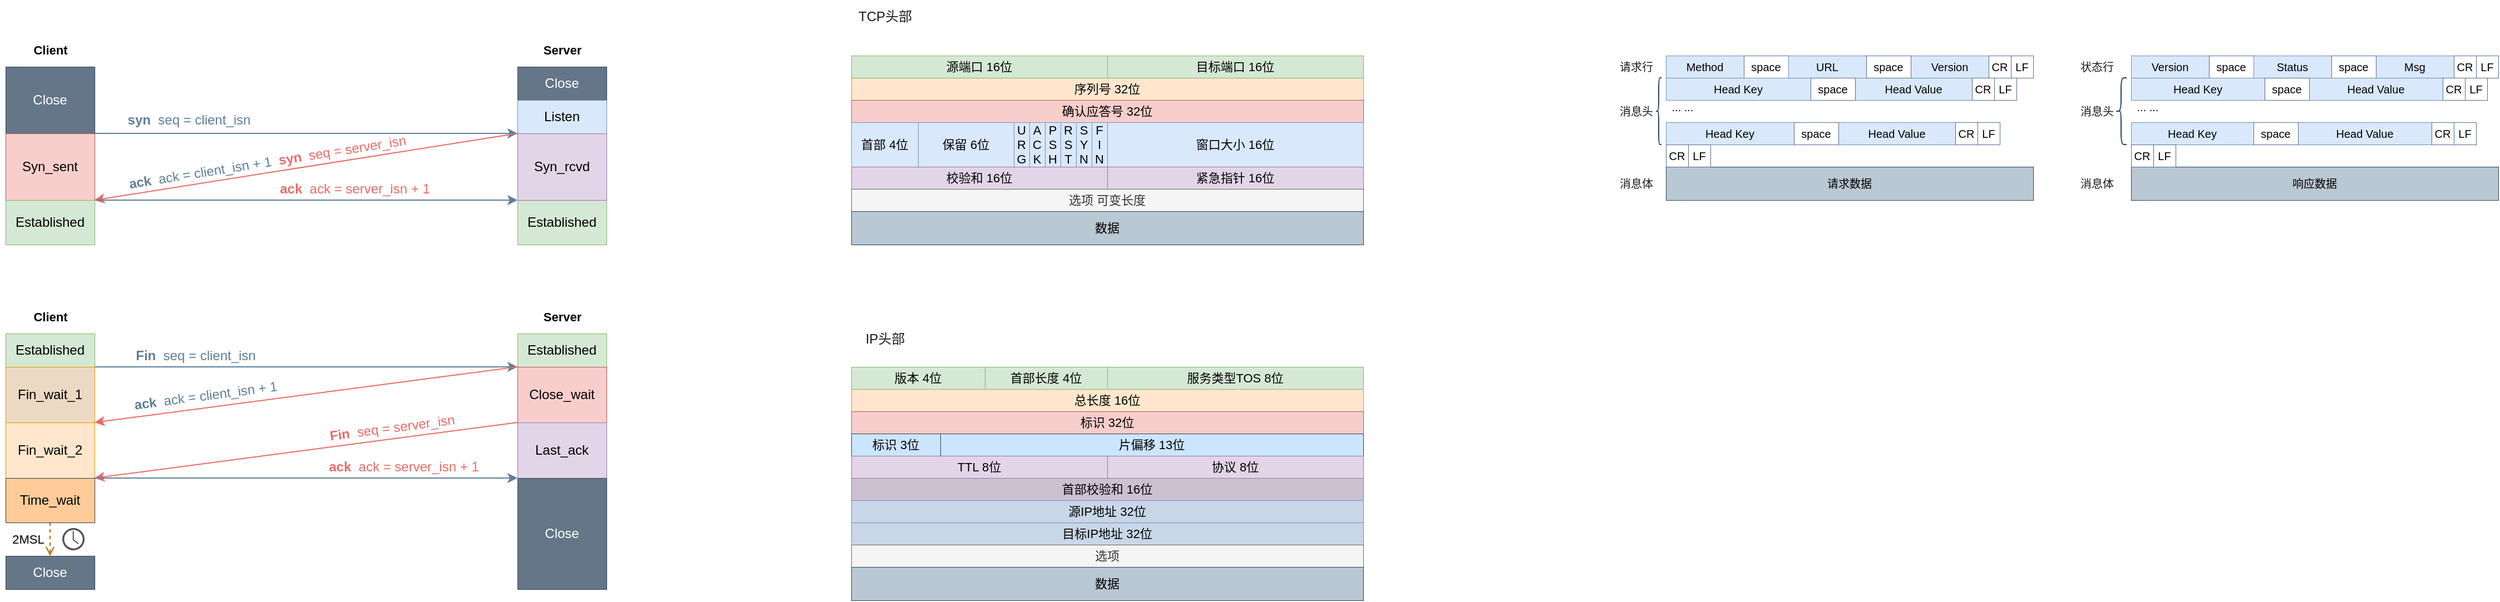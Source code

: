 <mxfile version="21.5.1" type="device" pages="2">
  <diagram id="MRzTCbIB7ROMkTna_d3a" name="Tcp">
    <mxGraphModel dx="984" dy="659" grid="1" gridSize="10" guides="1" tooltips="1" connect="1" arrows="1" fold="1" page="1" pageScale="1" pageWidth="3300" pageHeight="4681" math="0" shadow="0">
      <root>
        <mxCell id="0" />
        <mxCell id="1" parent="0" />
        <mxCell id="qNMlTqmpEUfBIDNNuQuc-38" value="... ..." style="rounded=0;whiteSpace=wrap;html=1;strokeWidth=0.5;strokeColor=none;fontSize=10;" parent="1" vertex="1">
          <mxGeometry x="1692" y="206.23" width="30" height="20" as="geometry" />
        </mxCell>
        <mxCell id="_qsbCIgX_3T_ktj89HIv-9" value="&lt;font color=&quot;#5d7f99&quot;&gt;&lt;b&gt;syn&lt;/b&gt;&amp;nbsp; seq = client_isn&lt;/font&gt;" style="rounded=0;whiteSpace=wrap;html=1;rotation=0;strokeColor=none;fillColor=none;" parent="1" vertex="1">
          <mxGeometry x="304" y="210" width="122" height="36.23" as="geometry" />
        </mxCell>
        <mxCell id="_qsbCIgX_3T_ktj89HIv-11" value="&lt;font color=&quot;#5d7f99&quot;&gt;&lt;b&gt;ack&lt;/b&gt;&amp;nbsp; ack = client_isn + 1&lt;/font&gt;&amp;nbsp;&amp;nbsp;&lt;font color=&quot;#ea6b66&quot;&gt;&lt;b style=&quot;border-color: var(--border-color);&quot;&gt;syn&lt;/b&gt;&amp;nbsp; seq = server_isn&lt;/font&gt;" style="text;html=1;align=center;verticalAlign=middle;resizable=0;points=[];autosize=1;strokeColor=none;fillColor=none;rotation=-9;" parent="1" vertex="1">
          <mxGeometry x="300" y="253.23" width="270" height="26" as="geometry" />
        </mxCell>
        <mxCell id="fP1IVo8utSc_5MNekgJ3-8" style="rounded=0;orthogonalLoop=1;jettySize=auto;html=1;exitX=1;exitY=1;exitDx=0;exitDy=0;endArrow=classic;endFill=1;fillColor=#f8cecc;strokeColor=#5D7F99;" parent="1" source="fP1IVo8utSc_5MNekgJ3-1" edge="1">
          <mxGeometry relative="1" as="geometry">
            <mxPoint x="660" y="240" as="targetPoint" />
          </mxGeometry>
        </mxCell>
        <mxCell id="fP1IVo8utSc_5MNekgJ3-1" value="Close" style="rounded=0;whiteSpace=wrap;html=1;strokeWidth=0.5;fillColor=#647687;fontColor=#ffffff;strokeColor=#314354;" parent="1" vertex="1">
          <mxGeometry x="200" y="180" width="80" height="60" as="geometry" />
        </mxCell>
        <mxCell id="fP1IVo8utSc_5MNekgJ3-2" value="Close" style="rounded=0;whiteSpace=wrap;html=1;strokeWidth=0.5;fillColor=#647687;fontColor=#ffffff;strokeColor=#314354;" parent="1" vertex="1">
          <mxGeometry x="660" y="180" width="80" height="30" as="geometry" />
        </mxCell>
        <mxCell id="fP1IVo8utSc_5MNekgJ3-3" value="Listen" style="rounded=0;whiteSpace=wrap;html=1;strokeWidth=0.5;fillColor=#dae8fc;strokeColor=#6c8ebf;" parent="1" vertex="1">
          <mxGeometry x="660" y="210" width="80" height="30" as="geometry" />
        </mxCell>
        <mxCell id="fP1IVo8utSc_5MNekgJ3-4" value="Syn_sent" style="rounded=0;whiteSpace=wrap;html=1;strokeWidth=0.5;fillColor=#f8cecc;strokeColor=#b85450;" parent="1" vertex="1">
          <mxGeometry x="200" y="240" width="80" height="60" as="geometry" />
        </mxCell>
        <mxCell id="fP1IVo8utSc_5MNekgJ3-9" style="edgeStyle=none;shape=connector;rounded=0;orthogonalLoop=1;jettySize=auto;html=1;exitX=0;exitY=1;exitDx=0;exitDy=0;labelBackgroundColor=default;strokeColor=#EA6B66;fontFamily=Helvetica;fontSize=11;fontColor=default;endArrow=classic;endFill=1;fillColor=#e1d5e7;" parent="1" source="fP1IVo8utSc_5MNekgJ3-3" edge="1">
          <mxGeometry relative="1" as="geometry">
            <mxPoint x="280" y="300" as="targetPoint" />
            <mxPoint x="520" y="271" as="sourcePoint" />
          </mxGeometry>
        </mxCell>
        <mxCell id="fP1IVo8utSc_5MNekgJ3-10" style="edgeStyle=none;shape=connector;rounded=0;orthogonalLoop=1;jettySize=auto;html=1;exitX=1;exitY=1;exitDx=0;exitDy=0;entryX=0;entryY=1;entryDx=0;entryDy=0;labelBackgroundColor=default;strokeColor=#5D7F99;fontFamily=Helvetica;fontSize=11;fontColor=default;endArrow=classic;endFill=1;fillColor=#d5e8d4;" parent="1" source="fP1IVo8utSc_5MNekgJ3-4" target="_qsbCIgX_3T_ktj89HIv-10" edge="1">
          <mxGeometry relative="1" as="geometry" />
        </mxCell>
        <mxCell id="fP1IVo8utSc_5MNekgJ3-6" value="Established" style="rounded=0;whiteSpace=wrap;html=1;strokeWidth=0.5;fillColor=#d5e8d4;strokeColor=#82b366;" parent="1" vertex="1">
          <mxGeometry x="200" y="300" width="80" height="40" as="geometry" />
        </mxCell>
        <mxCell id="fP1IVo8utSc_5MNekgJ3-7" value="Established" style="rounded=0;whiteSpace=wrap;html=1;strokeWidth=0.5;fillColor=#d5e8d4;strokeColor=#82b366;" parent="1" vertex="1">
          <mxGeometry x="660" y="300" width="80" height="40" as="geometry" />
        </mxCell>
        <mxCell id="fP1IVo8utSc_5MNekgJ3-11" value="Client" style="text;html=1;align=center;verticalAlign=middle;resizable=0;points=[];autosize=1;strokeColor=none;fillColor=none;fontSize=11;fontFamily=Helvetica;fontColor=default;fontStyle=1" parent="1" vertex="1">
          <mxGeometry x="215" y="150" width="50" height="30" as="geometry" />
        </mxCell>
        <mxCell id="fP1IVo8utSc_5MNekgJ3-12" value="Server" style="text;html=1;align=center;verticalAlign=middle;resizable=0;points=[];autosize=1;strokeColor=none;fillColor=none;fontSize=11;fontFamily=Helvetica;fontColor=default;fontStyle=1" parent="1" vertex="1">
          <mxGeometry x="670" y="150" width="60" height="30" as="geometry" />
        </mxCell>
        <mxCell id="fP1IVo8utSc_5MNekgJ3-22" style="edgeStyle=none;shape=connector;rounded=0;orthogonalLoop=1;jettySize=auto;html=1;exitX=1;exitY=1;exitDx=0;exitDy=0;entryX=0;entryY=1;entryDx=0;entryDy=0;labelBackgroundColor=default;strokeColor=#5D7F99;fontFamily=Helvetica;fontSize=11;fontColor=default;endArrow=classic;endFill=1;fillColor=#ffe6cc;" parent="1" source="fP1IVo8utSc_5MNekgJ3-13" target="fP1IVo8utSc_5MNekgJ3-14" edge="1">
          <mxGeometry relative="1" as="geometry" />
        </mxCell>
        <mxCell id="fP1IVo8utSc_5MNekgJ3-13" value="Established" style="rounded=0;whiteSpace=wrap;html=1;strokeWidth=0.5;fillColor=#d5e8d4;strokeColor=#82b366;" parent="1" vertex="1">
          <mxGeometry x="200" y="420" width="80" height="30" as="geometry" />
        </mxCell>
        <mxCell id="fP1IVo8utSc_5MNekgJ3-14" value="Established" style="rounded=0;whiteSpace=wrap;html=1;strokeWidth=0.5;fillColor=#d5e8d4;strokeColor=#82b366;" parent="1" vertex="1">
          <mxGeometry x="660" y="420" width="80" height="30" as="geometry" />
        </mxCell>
        <mxCell id="fP1IVo8utSc_5MNekgJ3-15" value="Fin_wait_2" style="rounded=0;whiteSpace=wrap;html=1;strokeWidth=0.5;fillColor=#ffe6cc;strokeColor=#d79b00;" parent="1" vertex="1">
          <mxGeometry x="200" y="500" width="80" height="50" as="geometry" />
        </mxCell>
        <mxCell id="fP1IVo8utSc_5MNekgJ3-24" style="edgeStyle=none;shape=connector;rounded=0;orthogonalLoop=1;jettySize=auto;html=1;exitX=0;exitY=0;exitDx=0;exitDy=0;entryX=1;entryY=1;entryDx=0;entryDy=0;labelBackgroundColor=default;strokeColor=#EA6B66;fontFamily=Helvetica;fontSize=11;fontColor=default;endArrow=classic;endFill=1;fillColor=#f8cecc;" parent="1" source="fP1IVo8utSc_5MNekgJ3-16" target="R_hQ9xKdM928mRc83KA3-36" edge="1">
          <mxGeometry relative="1" as="geometry">
            <mxPoint x="280" y="520" as="targetPoint" />
          </mxGeometry>
        </mxCell>
        <mxCell id="fP1IVo8utSc_5MNekgJ3-25" style="edgeStyle=none;shape=connector;rounded=0;orthogonalLoop=1;jettySize=auto;html=1;exitX=0;exitY=1;exitDx=0;exitDy=0;entryX=1;entryY=1;entryDx=0;entryDy=0;labelBackgroundColor=default;strokeColor=#EA6B66;fontFamily=Helvetica;fontSize=11;fontColor=default;endArrow=classic;endFill=1;fillColor=#fad7ac;" parent="1" source="fP1IVo8utSc_5MNekgJ3-16" target="fP1IVo8utSc_5MNekgJ3-15" edge="1">
          <mxGeometry relative="1" as="geometry" />
        </mxCell>
        <mxCell id="fP1IVo8utSc_5MNekgJ3-16" value="Close_wait" style="rounded=0;whiteSpace=wrap;html=1;strokeWidth=0.5;fillColor=#f8cecc;strokeColor=#b85450;" parent="1" vertex="1">
          <mxGeometry x="660" y="450" width="80" height="50" as="geometry" />
        </mxCell>
        <mxCell id="fP1IVo8utSc_5MNekgJ3-18" value="Last_ack" style="rounded=0;whiteSpace=wrap;html=1;strokeWidth=0.5;fillColor=#e1d5e7;strokeColor=#9673a6;" parent="1" vertex="1">
          <mxGeometry x="660" y="500" width="80" height="50" as="geometry" />
        </mxCell>
        <mxCell id="fP1IVo8utSc_5MNekgJ3-26" style="edgeStyle=none;shape=connector;rounded=0;orthogonalLoop=1;jettySize=auto;html=1;exitX=1;exitY=0;exitDx=0;exitDy=0;entryX=0;entryY=1;entryDx=0;entryDy=0;labelBackgroundColor=default;strokeColor=#5D7F99;fontFamily=Helvetica;fontSize=11;fontColor=default;endArrow=classic;endFill=1;fillColor=#fad7ac;" parent="1" source="fP1IVo8utSc_5MNekgJ3-19" target="fP1IVo8utSc_5MNekgJ3-18" edge="1">
          <mxGeometry relative="1" as="geometry" />
        </mxCell>
        <mxCell id="fP1IVo8utSc_5MNekgJ3-27" style="edgeStyle=none;shape=connector;rounded=0;orthogonalLoop=1;jettySize=auto;html=1;exitX=0.5;exitY=1;exitDx=0;exitDy=0;entryX=0.5;entryY=0;entryDx=0;entryDy=0;labelBackgroundColor=default;strokeColor=#b46504;fontFamily=Helvetica;fontSize=11;fontColor=default;endArrow=open;endFill=0;fillColor=#fad7ac;dashed=1;" parent="1" source="fP1IVo8utSc_5MNekgJ3-19" target="fP1IVo8utSc_5MNekgJ3-20" edge="1">
          <mxGeometry relative="1" as="geometry" />
        </mxCell>
        <mxCell id="fP1IVo8utSc_5MNekgJ3-19" value="Time_wait" style="rounded=0;whiteSpace=wrap;html=1;strokeWidth=0.5;fillColor=#ffcc99;strokeColor=#36393d;" parent="1" vertex="1">
          <mxGeometry x="200" y="550" width="80" height="40" as="geometry" />
        </mxCell>
        <mxCell id="fP1IVo8utSc_5MNekgJ3-20" value="Close" style="rounded=0;whiteSpace=wrap;html=1;strokeWidth=0.5;fillColor=#647687;fontColor=#ffffff;strokeColor=#314354;" parent="1" vertex="1">
          <mxGeometry x="200" y="620" width="80" height="30" as="geometry" />
        </mxCell>
        <mxCell id="fP1IVo8utSc_5MNekgJ3-21" value="Close" style="rounded=0;whiteSpace=wrap;html=1;strokeWidth=0.5;fillColor=#647687;fontColor=#ffffff;strokeColor=#314354;" parent="1" vertex="1">
          <mxGeometry x="660" y="550" width="80" height="100" as="geometry" />
        </mxCell>
        <mxCell id="fP1IVo8utSc_5MNekgJ3-28" value="2MSL" style="text;html=1;align=center;verticalAlign=middle;resizable=0;points=[];autosize=1;strokeColor=none;fillColor=none;fontSize=11;fontFamily=Helvetica;fontColor=default;" parent="1" vertex="1">
          <mxGeometry x="195" y="590" width="50" height="30" as="geometry" />
        </mxCell>
        <mxCell id="fP1IVo8utSc_5MNekgJ3-30" value="" style="sketch=0;pointerEvents=1;shadow=0;dashed=0;html=1;strokeColor=none;fillColor=#505050;labelPosition=center;verticalLabelPosition=bottom;verticalAlign=top;outlineConnect=0;align=center;shape=mxgraph.office.concepts.clock;fontFamily=Helvetica;fontSize=11;fontColor=default;" parent="1" vertex="1">
          <mxGeometry x="251" y="595" width="20" height="20" as="geometry" />
        </mxCell>
        <mxCell id="_qsbCIgX_3T_ktj89HIv-5" value="Client" style="text;html=1;align=center;verticalAlign=middle;resizable=0;points=[];autosize=1;strokeColor=none;fillColor=none;fontSize=11;fontFamily=Helvetica;fontColor=default;fontStyle=1" parent="1" vertex="1">
          <mxGeometry x="215" y="390" width="50" height="30" as="geometry" />
        </mxCell>
        <mxCell id="_qsbCIgX_3T_ktj89HIv-6" value="Server" style="text;html=1;align=center;verticalAlign=middle;resizable=0;points=[];autosize=1;strokeColor=none;fillColor=none;fontSize=11;fontFamily=Helvetica;fontColor=default;fontStyle=1" parent="1" vertex="1">
          <mxGeometry x="670" y="390" width="60" height="30" as="geometry" />
        </mxCell>
        <mxCell id="_qsbCIgX_3T_ktj89HIv-10" value="Syn_rcvd" style="rounded=0;whiteSpace=wrap;html=1;strokeWidth=0.5;fillColor=#e1d5e7;strokeColor=#9673a6;" parent="1" vertex="1">
          <mxGeometry x="660" y="240" width="80" height="60" as="geometry" />
        </mxCell>
        <mxCell id="_qsbCIgX_3T_ktj89HIv-13" value="&lt;font color=&quot;#ea6b66&quot;&gt;&lt;b&gt;ack&lt;/b&gt;&amp;nbsp; ack = server_isn + 1&lt;/font&gt;" style="rounded=0;whiteSpace=wrap;html=1;rotation=0;strokeColor=none;fillColor=none;" parent="1" vertex="1">
          <mxGeometry x="438" y="271.89" width="152" height="36.23" as="geometry" />
        </mxCell>
        <mxCell id="_qsbCIgX_3T_ktj89HIv-14" value="&lt;font color=&quot;#5d7f99&quot;&gt;&lt;b&gt;Fin&lt;/b&gt;&amp;nbsp; seq = client_isn&lt;/font&gt;" style="rounded=0;whiteSpace=wrap;html=1;rotation=0;strokeColor=none;fillColor=none;" parent="1" vertex="1">
          <mxGeometry x="310" y="421.88" width="122" height="36.23" as="geometry" />
        </mxCell>
        <mxCell id="_qsbCIgX_3T_ktj89HIv-15" value="&lt;font&gt;&lt;b&gt;ack&lt;/b&gt;&amp;nbsp; ack = client_isn + 1&lt;/font&gt;" style="rounded=0;whiteSpace=wrap;html=1;rotation=-7.5;strokeColor=none;fillColor=none;fontColor=#5D7F99;" parent="1" vertex="1">
          <mxGeometry x="304" y="458.11" width="152" height="36.23" as="geometry" />
        </mxCell>
        <mxCell id="_qsbCIgX_3T_ktj89HIv-16" value="&lt;font color=&quot;#ea6b66&quot;&gt;&lt;b&gt;Fin&lt;/b&gt;&amp;nbsp; seq = server_isn&lt;/font&gt;" style="text;html=1;align=center;verticalAlign=middle;resizable=0;points=[];autosize=1;strokeColor=none;fillColor=none;rotation=-7.5;" parent="1" vertex="1">
          <mxGeometry x="477" y="490" width="140" height="30" as="geometry" />
        </mxCell>
        <mxCell id="_qsbCIgX_3T_ktj89HIv-17" value="&lt;font color=&quot;#ea6b66&quot;&gt;&lt;b&gt;ack&lt;/b&gt;&amp;nbsp; ack = server_isn + 1&lt;/font&gt;" style="rounded=0;whiteSpace=wrap;html=1;rotation=0;strokeColor=none;fillColor=none;" parent="1" vertex="1">
          <mxGeometry x="482" y="521.88" width="152" height="36.23" as="geometry" />
        </mxCell>
        <mxCell id="R_hQ9xKdM928mRc83KA3-14" value="序列号 32位" style="rounded=0;whiteSpace=wrap;html=1;strokeColor=#d79b00;fillColor=#ffe6cc;strokeWidth=0.5;fontSize=11;" parent="1" vertex="1">
          <mxGeometry x="960" y="190" width="460" height="20" as="geometry" />
        </mxCell>
        <mxCell id="R_hQ9xKdM928mRc83KA3-15" value="源端口 16位" style="rounded=0;whiteSpace=wrap;html=1;strokeColor=#82b366;fillColor=#d5e8d4;strokeWidth=0.5;fontSize=11;" parent="1" vertex="1">
          <mxGeometry x="960" y="170" width="230" height="20" as="geometry" />
        </mxCell>
        <mxCell id="R_hQ9xKdM928mRc83KA3-16" value="目标端口 16位" style="rounded=0;whiteSpace=wrap;html=1;strokeColor=#82b366;fillColor=#d5e8d4;strokeWidth=0.5;fontSize=11;" parent="1" vertex="1">
          <mxGeometry x="1190" y="170" width="230" height="20" as="geometry" />
        </mxCell>
        <mxCell id="R_hQ9xKdM928mRc83KA3-17" value="确认应答号 32位" style="rounded=0;whiteSpace=wrap;html=1;strokeColor=#b85450;fillColor=#f8cecc;strokeWidth=0.5;fontSize=11;" parent="1" vertex="1">
          <mxGeometry x="960" y="210" width="460" height="20" as="geometry" />
        </mxCell>
        <mxCell id="R_hQ9xKdM928mRc83KA3-18" value="&lt;font style=&quot;font-size: 11px;&quot;&gt;F&lt;br style=&quot;font-size: 11px;&quot;&gt;I&lt;br style=&quot;font-size: 11px;&quot;&gt;N&lt;/font&gt;" style="rounded=0;whiteSpace=wrap;html=1;strokeColor=#6c8ebf;fillColor=#dae8fc;strokeWidth=0.5;fontSize=11;" parent="1" vertex="1">
          <mxGeometry x="1176" y="230" width="14" height="40" as="geometry" />
        </mxCell>
        <mxCell id="R_hQ9xKdM928mRc83KA3-24" value="&lt;span style=&quot;font-size: 11px;&quot;&gt;S&lt;br style=&quot;font-size: 11px;&quot;&gt;&lt;/span&gt;Y&lt;br style=&quot;font-size: 11px;&quot;&gt;N" style="rounded=0;whiteSpace=wrap;html=1;strokeColor=#6c8ebf;fillColor=#dae8fc;strokeWidth=0.5;fontSize=11;" parent="1" vertex="1">
          <mxGeometry x="1162" y="230" width="14" height="40" as="geometry" />
        </mxCell>
        <mxCell id="R_hQ9xKdM928mRc83KA3-25" value="&lt;span style=&quot;font-size: 11px;&quot;&gt;R&lt;br style=&quot;font-size: 11px;&quot;&gt;&lt;/span&gt;S&lt;br style=&quot;font-size: 11px;&quot;&gt;T" style="rounded=0;whiteSpace=wrap;html=1;strokeColor=#6c8ebf;fillColor=#dae8fc;strokeWidth=0.5;fontSize=11;" parent="1" vertex="1">
          <mxGeometry x="1148" y="230" width="14" height="40" as="geometry" />
        </mxCell>
        <mxCell id="R_hQ9xKdM928mRc83KA3-26" value="&lt;span style=&quot;font-size: 11px;&quot;&gt;P&lt;br style=&quot;font-size: 11px;&quot;&gt;S&lt;br style=&quot;font-size: 11px;&quot;&gt;H&lt;br style=&quot;font-size: 11px;&quot;&gt;&lt;/span&gt;" style="rounded=0;whiteSpace=wrap;html=1;strokeColor=#6c8ebf;fillColor=#dae8fc;strokeWidth=0.5;fontSize=11;" parent="1" vertex="1">
          <mxGeometry x="1134" y="230" width="14" height="40" as="geometry" />
        </mxCell>
        <mxCell id="R_hQ9xKdM928mRc83KA3-27" value="&lt;span style=&quot;font-size: 11px;&quot;&gt;A&lt;br style=&quot;font-size: 11px;&quot;&gt;C&lt;br style=&quot;font-size: 11px;&quot;&gt;K&lt;br style=&quot;font-size: 11px;&quot;&gt;&lt;/span&gt;" style="rounded=0;whiteSpace=wrap;html=1;strokeColor=#6c8ebf;fillColor=#dae8fc;strokeWidth=0.5;fontSize=11;" parent="1" vertex="1">
          <mxGeometry x="1120" y="230" width="14" height="40" as="geometry" />
        </mxCell>
        <mxCell id="R_hQ9xKdM928mRc83KA3-28" value="&lt;span style=&quot;font-size: 11px;&quot;&gt;U&lt;br style=&quot;font-size: 11px;&quot;&gt;R&lt;br style=&quot;font-size: 11px;&quot;&gt;G&lt;br style=&quot;font-size: 11px;&quot;&gt;&lt;/span&gt;" style="rounded=0;whiteSpace=wrap;html=1;strokeColor=#6c8ebf;fillColor=#dae8fc;strokeWidth=0.5;fontSize=11;" parent="1" vertex="1">
          <mxGeometry x="1106" y="230" width="14" height="40" as="geometry" />
        </mxCell>
        <mxCell id="R_hQ9xKdM928mRc83KA3-29" value="首部 4位" style="rounded=0;whiteSpace=wrap;html=1;strokeColor=#6c8ebf;fontColor=default;fillColor=#dae8fc;strokeWidth=0.5;fontSize=11;" parent="1" vertex="1">
          <mxGeometry x="960" y="230" width="60" height="40" as="geometry" />
        </mxCell>
        <mxCell id="R_hQ9xKdM928mRc83KA3-30" value="保留 6位" style="rounded=0;whiteSpace=wrap;html=1;strokeColor=#6c8ebf;fontColor=default;fillColor=#dae8fc;strokeWidth=0.5;fontSize=11;" parent="1" vertex="1">
          <mxGeometry x="1020" y="230" width="86" height="40" as="geometry" />
        </mxCell>
        <mxCell id="R_hQ9xKdM928mRc83KA3-31" value="窗口大小 16位" style="rounded=0;whiteSpace=wrap;html=1;strokeColor=#6c8ebf;fontColor=default;fillColor=#dae8fc;strokeWidth=0.5;fontSize=11;" parent="1" vertex="1">
          <mxGeometry x="1190" y="230" width="230" height="40" as="geometry" />
        </mxCell>
        <mxCell id="R_hQ9xKdM928mRc83KA3-32" value="校验和 16位" style="rounded=0;whiteSpace=wrap;html=1;strokeColor=#9673a6;fillColor=#e1d5e7;strokeWidth=0.5;fontSize=11;" parent="1" vertex="1">
          <mxGeometry x="960" y="270" width="230" height="20" as="geometry" />
        </mxCell>
        <mxCell id="R_hQ9xKdM928mRc83KA3-33" value="紧急指针 16位" style="rounded=0;whiteSpace=wrap;html=1;strokeColor=#9673a6;fillColor=#e1d5e7;strokeWidth=0.5;fontSize=11;" parent="1" vertex="1">
          <mxGeometry x="1190" y="270" width="230" height="20" as="geometry" />
        </mxCell>
        <mxCell id="R_hQ9xKdM928mRc83KA3-34" value="选项 可变长度" style="rounded=0;whiteSpace=wrap;html=1;strokeWidth=0.5;fillColor=#f5f5f5;strokeColor=#666666;fontColor=#333333;fontSize=11;" parent="1" vertex="1">
          <mxGeometry x="960" y="290" width="460" height="20" as="geometry" />
        </mxCell>
        <mxCell id="R_hQ9xKdM928mRc83KA3-35" value="数据" style="rounded=0;whiteSpace=wrap;html=1;strokeColor=#23445d;fillColor=#bac8d3;strokeWidth=0.5;fontSize=11;" parent="1" vertex="1">
          <mxGeometry x="960" y="310" width="460" height="30" as="geometry" />
        </mxCell>
        <mxCell id="R_hQ9xKdM928mRc83KA3-36" value="Fin_wait_1" style="rounded=0;whiteSpace=wrap;html=1;strokeWidth=0.5;fillColor=#EBD9C3;strokeColor=#d79b00;" parent="1" vertex="1">
          <mxGeometry x="200" y="450" width="80" height="50" as="geometry" />
        </mxCell>
        <mxCell id="qNMlTqmpEUfBIDNNuQuc-1" value="总长度 16位" style="rounded=0;whiteSpace=wrap;html=1;strokeColor=#d79b00;fillColor=#ffe6cc;strokeWidth=0.5;fontSize=11;" parent="1" vertex="1">
          <mxGeometry x="960" y="470" width="460" height="20" as="geometry" />
        </mxCell>
        <mxCell id="qNMlTqmpEUfBIDNNuQuc-2" value="标识 32位" style="rounded=0;whiteSpace=wrap;html=1;strokeColor=#b85450;fillColor=#f8cecc;strokeWidth=0.5;fontSize=11;" parent="1" vertex="1">
          <mxGeometry x="960" y="490" width="460" height="20" as="geometry" />
        </mxCell>
        <mxCell id="qNMlTqmpEUfBIDNNuQuc-3" value="版本 4位" style="rounded=0;whiteSpace=wrap;html=1;strokeColor=#82b366;fillColor=#d5e8d4;strokeWidth=0.5;fontSize=11;" parent="1" vertex="1">
          <mxGeometry x="960" y="450" width="120" height="20" as="geometry" />
        </mxCell>
        <mxCell id="qNMlTqmpEUfBIDNNuQuc-4" value="首部长度 4位" style="rounded=0;whiteSpace=wrap;html=1;strokeColor=#82b366;fillColor=#d5e8d4;strokeWidth=0.5;fontSize=11;" parent="1" vertex="1">
          <mxGeometry x="1080" y="450" width="110" height="20" as="geometry" />
        </mxCell>
        <mxCell id="qNMlTqmpEUfBIDNNuQuc-5" value="服务类型TOS 8位" style="rounded=0;whiteSpace=wrap;html=1;strokeColor=#82b366;fillColor=#d5e8d4;strokeWidth=0.5;fontSize=11;" parent="1" vertex="1">
          <mxGeometry x="1190" y="450" width="230" height="20" as="geometry" />
        </mxCell>
        <mxCell id="qNMlTqmpEUfBIDNNuQuc-6" value="标识 3位" style="rounded=0;whiteSpace=wrap;html=1;strokeColor=#36393d;fillColor=#cce5ff;strokeWidth=0.5;fontSize=11;" parent="1" vertex="1">
          <mxGeometry x="960" y="510" width="80" height="20" as="geometry" />
        </mxCell>
        <mxCell id="qNMlTqmpEUfBIDNNuQuc-7" value="片偏移 13位" style="rounded=0;whiteSpace=wrap;html=1;strokeColor=#36393d;fillColor=#cce5ff;strokeWidth=0.5;fontSize=11;" parent="1" vertex="1">
          <mxGeometry x="1040" y="510" width="380" height="20" as="geometry" />
        </mxCell>
        <mxCell id="qNMlTqmpEUfBIDNNuQuc-8" value="TTL 8位" style="rounded=0;whiteSpace=wrap;html=1;strokeColor=#9673a6;fillColor=#e1d5e7;strokeWidth=0.5;fontSize=11;" parent="1" vertex="1">
          <mxGeometry x="960" y="530" width="230" height="20" as="geometry" />
        </mxCell>
        <mxCell id="qNMlTqmpEUfBIDNNuQuc-9" value="协议 8位" style="rounded=0;whiteSpace=wrap;html=1;strokeColor=#9673a6;fillColor=#e1d5e7;strokeWidth=0.5;fontSize=11;" parent="1" vertex="1">
          <mxGeometry x="1190" y="530" width="230" height="20" as="geometry" />
        </mxCell>
        <mxCell id="qNMlTqmpEUfBIDNNuQuc-10" value="首部校验和 16位" style="rounded=0;whiteSpace=wrap;html=1;strokeWidth=0.5;fillColor=#CCC1D1;strokeColor=#9673a6;fontSize=11;" parent="1" vertex="1">
          <mxGeometry x="960" y="550" width="460" height="20" as="geometry" />
        </mxCell>
        <mxCell id="qNMlTqmpEUfBIDNNuQuc-11" value="源IP地址 32位" style="rounded=0;whiteSpace=wrap;html=1;strokeColor=#6c8ebf;fillColor=#C9D6E8;strokeWidth=0.5;fontSize=11;" parent="1" vertex="1">
          <mxGeometry x="960" y="570" width="460" height="20" as="geometry" />
        </mxCell>
        <mxCell id="qNMlTqmpEUfBIDNNuQuc-12" value="目标IP地址 32位" style="rounded=0;whiteSpace=wrap;html=1;strokeColor=#6c8ebf;fillColor=#C9D6E8;strokeWidth=0.5;fontSize=11;" parent="1" vertex="1">
          <mxGeometry x="960" y="590" width="460" height="20" as="geometry" />
        </mxCell>
        <mxCell id="qNMlTqmpEUfBIDNNuQuc-13" value="选项" style="rounded=0;whiteSpace=wrap;html=1;strokeWidth=0.5;fillColor=#f5f5f5;strokeColor=#666666;fontColor=#333333;fontSize=11;" parent="1" vertex="1">
          <mxGeometry x="960" y="610" width="460" height="20" as="geometry" />
        </mxCell>
        <mxCell id="qNMlTqmpEUfBIDNNuQuc-14" value="数据" style="rounded=0;whiteSpace=wrap;html=1;strokeColor=#23445d;fillColor=#bac8d3;strokeWidth=0.5;fontSize=11;" parent="1" vertex="1">
          <mxGeometry x="960" y="630" width="460" height="30" as="geometry" />
        </mxCell>
        <mxCell id="qNMlTqmpEUfBIDNNuQuc-15" value="TCP头部" style="text;html=1;align=center;verticalAlign=middle;resizable=0;points=[];autosize=1;strokeColor=none;fillColor=none;fontColor=#1A1A1A;" parent="1" vertex="1">
          <mxGeometry x="955" y="120" width="70" height="30" as="geometry" />
        </mxCell>
        <mxCell id="qNMlTqmpEUfBIDNNuQuc-16" value="IP头部" style="text;html=1;align=center;verticalAlign=middle;resizable=0;points=[];autosize=1;strokeColor=none;fillColor=none;fontColor=#1A1A1A;" parent="1" vertex="1">
          <mxGeometry x="960" y="410" width="60" height="30" as="geometry" />
        </mxCell>
        <mxCell id="qNMlTqmpEUfBIDNNuQuc-17" value="Method" style="rounded=0;whiteSpace=wrap;html=1;strokeColor=#6c8ebf;fillColor=#dae8fc;strokeWidth=0.5;fontSize=10;" parent="1" vertex="1">
          <mxGeometry x="1692" y="170" width="70" height="20" as="geometry" />
        </mxCell>
        <mxCell id="qNMlTqmpEUfBIDNNuQuc-18" value="space" style="rounded=0;whiteSpace=wrap;html=1;strokeWidth=0.5;strokeColor=#516A8F;fontSize=10;" parent="1" vertex="1">
          <mxGeometry x="1762" y="170" width="40" height="20" as="geometry" />
        </mxCell>
        <mxCell id="qNMlTqmpEUfBIDNNuQuc-19" value="URL" style="rounded=0;whiteSpace=wrap;html=1;strokeColor=#6c8ebf;fillColor=#dae8fc;strokeWidth=0.5;fontSize=10;" parent="1" vertex="1">
          <mxGeometry x="1802" y="170" width="70" height="20" as="geometry" />
        </mxCell>
        <mxCell id="qNMlTqmpEUfBIDNNuQuc-21" value="Version" style="rounded=0;whiteSpace=wrap;html=1;strokeColor=#6c8ebf;fillColor=#dae8fc;strokeWidth=0.5;fontSize=10;" parent="1" vertex="1">
          <mxGeometry x="1912" y="170" width="70" height="20" as="geometry" />
        </mxCell>
        <mxCell id="qNMlTqmpEUfBIDNNuQuc-22" value="CR" style="rounded=0;whiteSpace=wrap;html=1;strokeWidth=0.5;strokeColor=#516A8F;fontSize=10;" parent="1" vertex="1">
          <mxGeometry x="1982" y="170" width="20" height="20" as="geometry" />
        </mxCell>
        <mxCell id="qNMlTqmpEUfBIDNNuQuc-23" value="LF" style="rounded=0;whiteSpace=wrap;html=1;strokeWidth=0.5;strokeColor=#516A8F;fontSize=10;" parent="1" vertex="1">
          <mxGeometry x="2002" y="170" width="20" height="20" as="geometry" />
        </mxCell>
        <mxCell id="qNMlTqmpEUfBIDNNuQuc-24" value="Head Key" style="rounded=0;whiteSpace=wrap;html=1;strokeColor=#6c8ebf;fillColor=#dae8fc;strokeWidth=0.5;fontSize=10;" parent="1" vertex="1">
          <mxGeometry x="1692" y="190" width="130" height="20" as="geometry" />
        </mxCell>
        <mxCell id="qNMlTqmpEUfBIDNNuQuc-26" value="Head Value" style="rounded=0;whiteSpace=wrap;html=1;strokeColor=#6c8ebf;fillColor=#dae8fc;strokeWidth=0.5;fontSize=10;" parent="1" vertex="1">
          <mxGeometry x="1862" y="190" width="105" height="20" as="geometry" />
        </mxCell>
        <mxCell id="qNMlTqmpEUfBIDNNuQuc-28" value="CR" style="rounded=0;whiteSpace=wrap;html=1;strokeWidth=0.5;strokeColor=#516A8F;fontSize=10;" parent="1" vertex="1">
          <mxGeometry x="1967" y="190" width="20" height="20" as="geometry" />
        </mxCell>
        <mxCell id="qNMlTqmpEUfBIDNNuQuc-29" value="LF" style="rounded=0;whiteSpace=wrap;html=1;strokeWidth=0.5;strokeColor=#516A8F;fontSize=10;" parent="1" vertex="1">
          <mxGeometry x="1987" y="190" width="20" height="20" as="geometry" />
        </mxCell>
        <mxCell id="qNMlTqmpEUfBIDNNuQuc-30" value="space" style="rounded=0;whiteSpace=wrap;html=1;strokeWidth=0.5;strokeColor=#516A8F;fontSize=10;" parent="1" vertex="1">
          <mxGeometry x="1872" y="170" width="40" height="20" as="geometry" />
        </mxCell>
        <mxCell id="qNMlTqmpEUfBIDNNuQuc-31" value="space" style="rounded=0;whiteSpace=wrap;html=1;strokeWidth=0.5;strokeColor=#516A8F;fontSize=10;" parent="1" vertex="1">
          <mxGeometry x="1822" y="190" width="40" height="20" as="geometry" />
        </mxCell>
        <mxCell id="qNMlTqmpEUfBIDNNuQuc-33" value="Head Key" style="rounded=0;whiteSpace=wrap;html=1;strokeColor=#6c8ebf;fillColor=#dae8fc;strokeWidth=0.5;fontSize=10;" parent="1" vertex="1">
          <mxGeometry x="1692" y="230" width="115" height="20" as="geometry" />
        </mxCell>
        <mxCell id="qNMlTqmpEUfBIDNNuQuc-34" value="Head Value" style="rounded=0;whiteSpace=wrap;html=1;strokeColor=#6c8ebf;fillColor=#dae8fc;strokeWidth=0.5;fontSize=10;" parent="1" vertex="1">
          <mxGeometry x="1847" y="230" width="105" height="20" as="geometry" />
        </mxCell>
        <mxCell id="qNMlTqmpEUfBIDNNuQuc-35" value="CR" style="rounded=0;whiteSpace=wrap;html=1;strokeWidth=0.5;strokeColor=#516A8F;fontSize=10;" parent="1" vertex="1">
          <mxGeometry x="1952" y="230" width="20" height="20" as="geometry" />
        </mxCell>
        <mxCell id="qNMlTqmpEUfBIDNNuQuc-36" value="LF" style="rounded=0;whiteSpace=wrap;html=1;strokeWidth=0.5;strokeColor=#516A8F;fontSize=10;" parent="1" vertex="1">
          <mxGeometry x="1972" y="230" width="20" height="20" as="geometry" />
        </mxCell>
        <mxCell id="qNMlTqmpEUfBIDNNuQuc-37" value="space" style="rounded=0;whiteSpace=wrap;html=1;strokeWidth=0.5;strokeColor=#516A8F;fontSize=10;" parent="1" vertex="1">
          <mxGeometry x="1807" y="230" width="40" height="20" as="geometry" />
        </mxCell>
        <mxCell id="qNMlTqmpEUfBIDNNuQuc-39" value="请求数据" style="rounded=0;whiteSpace=wrap;html=1;strokeColor=#23445d;fillColor=#bac8d3;strokeWidth=0.5;fontSize=10;" parent="1" vertex="1">
          <mxGeometry x="1692" y="270" width="330" height="30" as="geometry" />
        </mxCell>
        <mxCell id="qNMlTqmpEUfBIDNNuQuc-40" value="请求行" style="text;html=1;align=center;verticalAlign=middle;resizable=0;points=[];autosize=1;strokeColor=none;fillColor=none;fontColor=#1A1A1A;fontSize=10;" parent="1" vertex="1">
          <mxGeometry x="1640" y="165" width="50" height="30" as="geometry" />
        </mxCell>
        <mxCell id="qNMlTqmpEUfBIDNNuQuc-41" value="消息头" style="text;html=1;align=center;verticalAlign=middle;resizable=0;points=[];autosize=1;strokeColor=none;fillColor=none;fontColor=#1A1A1A;fontSize=10;" parent="1" vertex="1">
          <mxGeometry x="1640" y="205" width="50" height="30" as="geometry" />
        </mxCell>
        <mxCell id="qNMlTqmpEUfBIDNNuQuc-42" value="" style="shape=curlyBracket;whiteSpace=wrap;html=1;rounded=1;labelPosition=left;verticalLabelPosition=middle;align=right;verticalAlign=middle;strokeColor=#23445d;fillColor=#bac8d3;fontSize=10;" parent="1" vertex="1">
          <mxGeometry x="1683" y="190" width="5" height="60" as="geometry" />
        </mxCell>
        <mxCell id="qNMlTqmpEUfBIDNNuQuc-43" value="CR" style="rounded=0;whiteSpace=wrap;html=1;strokeWidth=0.5;strokeColor=#516A8F;fontSize=10;" parent="1" vertex="1">
          <mxGeometry x="1692" y="250" width="20" height="20" as="geometry" />
        </mxCell>
        <mxCell id="qNMlTqmpEUfBIDNNuQuc-44" value="LF" style="rounded=0;whiteSpace=wrap;html=1;strokeWidth=0.5;strokeColor=#516A8F;fontSize=10;" parent="1" vertex="1">
          <mxGeometry x="1712" y="250" width="20" height="20" as="geometry" />
        </mxCell>
        <mxCell id="qNMlTqmpEUfBIDNNuQuc-48" value="消息体" style="text;html=1;align=center;verticalAlign=middle;resizable=0;points=[];autosize=1;strokeColor=none;fillColor=none;fontColor=#1A1A1A;fontSize=10;" parent="1" vertex="1">
          <mxGeometry x="1640" y="270" width="50" height="30" as="geometry" />
        </mxCell>
        <mxCell id="xc16J7BZJzah_GtJTKWQ-1" value="Version" style="rounded=0;whiteSpace=wrap;html=1;strokeColor=#6c8ebf;fillColor=#dae8fc;strokeWidth=0.5;fontSize=10;" parent="1" vertex="1">
          <mxGeometry x="2110" y="170" width="70" height="20" as="geometry" />
        </mxCell>
        <mxCell id="xc16J7BZJzah_GtJTKWQ-2" value="space" style="rounded=0;whiteSpace=wrap;html=1;strokeWidth=0.5;strokeColor=#516A8F;fontSize=10;" parent="1" vertex="1">
          <mxGeometry x="2180" y="170" width="40" height="20" as="geometry" />
        </mxCell>
        <mxCell id="xc16J7BZJzah_GtJTKWQ-3" value="Status" style="rounded=0;whiteSpace=wrap;html=1;strokeColor=#6c8ebf;fillColor=#dae8fc;strokeWidth=0.5;fontSize=10;" parent="1" vertex="1">
          <mxGeometry x="2220" y="170" width="70" height="20" as="geometry" />
        </mxCell>
        <mxCell id="xc16J7BZJzah_GtJTKWQ-4" value="Msg" style="rounded=0;whiteSpace=wrap;html=1;strokeColor=#6c8ebf;fillColor=#dae8fc;strokeWidth=0.5;fontSize=10;" parent="1" vertex="1">
          <mxGeometry x="2330" y="170" width="70" height="20" as="geometry" />
        </mxCell>
        <mxCell id="xc16J7BZJzah_GtJTKWQ-5" value="CR" style="rounded=0;whiteSpace=wrap;html=1;strokeWidth=0.5;strokeColor=#516A8F;fontSize=10;" parent="1" vertex="1">
          <mxGeometry x="2400" y="170" width="20" height="20" as="geometry" />
        </mxCell>
        <mxCell id="xc16J7BZJzah_GtJTKWQ-6" value="LF" style="rounded=0;whiteSpace=wrap;html=1;strokeWidth=0.5;strokeColor=#516A8F;fontSize=10;" parent="1" vertex="1">
          <mxGeometry x="2420" y="170" width="20" height="20" as="geometry" />
        </mxCell>
        <mxCell id="xc16J7BZJzah_GtJTKWQ-7" value="space" style="rounded=0;whiteSpace=wrap;html=1;strokeWidth=0.5;strokeColor=#516A8F;fontSize=10;" parent="1" vertex="1">
          <mxGeometry x="2290" y="170" width="40" height="20" as="geometry" />
        </mxCell>
        <mxCell id="xc16J7BZJzah_GtJTKWQ-8" value="... ..." style="rounded=0;whiteSpace=wrap;html=1;strokeWidth=0.5;strokeColor=none;fontSize=10;" parent="1" vertex="1">
          <mxGeometry x="2110" y="206.23" width="30" height="20" as="geometry" />
        </mxCell>
        <mxCell id="xc16J7BZJzah_GtJTKWQ-9" value="Head Key" style="rounded=0;whiteSpace=wrap;html=1;strokeColor=#6c8ebf;fillColor=#dae8fc;strokeWidth=0.5;fontSize=10;" parent="1" vertex="1">
          <mxGeometry x="2110" y="190" width="120" height="20" as="geometry" />
        </mxCell>
        <mxCell id="xc16J7BZJzah_GtJTKWQ-10" value="Head Value" style="rounded=0;whiteSpace=wrap;html=1;strokeColor=#6c8ebf;fillColor=#dae8fc;strokeWidth=0.5;fontSize=10;" parent="1" vertex="1">
          <mxGeometry x="2270" y="190" width="120" height="20" as="geometry" />
        </mxCell>
        <mxCell id="xc16J7BZJzah_GtJTKWQ-11" value="CR" style="rounded=0;whiteSpace=wrap;html=1;strokeWidth=0.5;strokeColor=#516A8F;fontSize=10;" parent="1" vertex="1">
          <mxGeometry x="2390" y="190" width="20" height="20" as="geometry" />
        </mxCell>
        <mxCell id="xc16J7BZJzah_GtJTKWQ-12" value="LF" style="rounded=0;whiteSpace=wrap;html=1;strokeWidth=0.5;strokeColor=#516A8F;fontSize=10;" parent="1" vertex="1">
          <mxGeometry x="2410" y="190" width="20" height="20" as="geometry" />
        </mxCell>
        <mxCell id="xc16J7BZJzah_GtJTKWQ-13" value="space" style="rounded=0;whiteSpace=wrap;html=1;strokeWidth=0.5;strokeColor=#516A8F;fontSize=10;" parent="1" vertex="1">
          <mxGeometry x="2230" y="190" width="40" height="20" as="geometry" />
        </mxCell>
        <mxCell id="xc16J7BZJzah_GtJTKWQ-14" value="Head Key" style="rounded=0;whiteSpace=wrap;html=1;strokeColor=#6c8ebf;fillColor=#dae8fc;strokeWidth=0.5;fontSize=10;" parent="1" vertex="1">
          <mxGeometry x="2110" y="230" width="110" height="20" as="geometry" />
        </mxCell>
        <mxCell id="xc16J7BZJzah_GtJTKWQ-15" value="Head Value" style="rounded=0;whiteSpace=wrap;html=1;strokeColor=#6c8ebf;fillColor=#dae8fc;strokeWidth=0.5;fontSize=10;" parent="1" vertex="1">
          <mxGeometry x="2260" y="230" width="120" height="20" as="geometry" />
        </mxCell>
        <mxCell id="xc16J7BZJzah_GtJTKWQ-16" value="CR" style="rounded=0;whiteSpace=wrap;html=1;strokeWidth=0.5;strokeColor=#516A8F;fontSize=10;" parent="1" vertex="1">
          <mxGeometry x="2380" y="230" width="20" height="20" as="geometry" />
        </mxCell>
        <mxCell id="xc16J7BZJzah_GtJTKWQ-17" value="LF" style="rounded=0;whiteSpace=wrap;html=1;strokeWidth=0.5;strokeColor=#516A8F;fontSize=10;" parent="1" vertex="1">
          <mxGeometry x="2400" y="230" width="20" height="20" as="geometry" />
        </mxCell>
        <mxCell id="xc16J7BZJzah_GtJTKWQ-18" value="space" style="rounded=0;whiteSpace=wrap;html=1;strokeWidth=0.5;strokeColor=#516A8F;fontSize=10;" parent="1" vertex="1">
          <mxGeometry x="2220" y="230" width="40" height="20" as="geometry" />
        </mxCell>
        <mxCell id="xc16J7BZJzah_GtJTKWQ-19" value="响应数据" style="rounded=0;whiteSpace=wrap;html=1;strokeColor=#23445d;fillColor=#bac8d3;strokeWidth=0.5;fontSize=10;" parent="1" vertex="1">
          <mxGeometry x="2110" y="270" width="330" height="30" as="geometry" />
        </mxCell>
        <mxCell id="xc16J7BZJzah_GtJTKWQ-20" value="CR" style="rounded=0;whiteSpace=wrap;html=1;strokeWidth=0.5;strokeColor=#516A8F;fontSize=10;" parent="1" vertex="1">
          <mxGeometry x="2110" y="250" width="20" height="20" as="geometry" />
        </mxCell>
        <mxCell id="xc16J7BZJzah_GtJTKWQ-21" value="LF" style="rounded=0;whiteSpace=wrap;html=1;strokeWidth=0.5;strokeColor=#516A8F;fontSize=10;" parent="1" vertex="1">
          <mxGeometry x="2130" y="250" width="20" height="20" as="geometry" />
        </mxCell>
        <mxCell id="xc16J7BZJzah_GtJTKWQ-22" value="状态行" style="text;html=1;align=center;verticalAlign=middle;resizable=0;points=[];autosize=1;strokeColor=none;fillColor=none;fontColor=#1A1A1A;fontSize=10;" parent="1" vertex="1">
          <mxGeometry x="2054" y="165" width="50" height="30" as="geometry" />
        </mxCell>
        <mxCell id="xc16J7BZJzah_GtJTKWQ-23" value="消息头" style="text;html=1;align=center;verticalAlign=middle;resizable=0;points=[];autosize=1;strokeColor=none;fillColor=none;fontColor=#1A1A1A;fontSize=10;" parent="1" vertex="1">
          <mxGeometry x="2054" y="205" width="50" height="30" as="geometry" />
        </mxCell>
        <mxCell id="xc16J7BZJzah_GtJTKWQ-24" value="" style="shape=curlyBracket;whiteSpace=wrap;html=1;rounded=1;labelPosition=left;verticalLabelPosition=middle;align=right;verticalAlign=middle;strokeColor=#23445d;fillColor=#bac8d3;fontSize=10;" parent="1" vertex="1">
          <mxGeometry x="2096" y="190" width="10" height="60" as="geometry" />
        </mxCell>
        <mxCell id="xc16J7BZJzah_GtJTKWQ-27" value="消息体" style="text;html=1;align=center;verticalAlign=middle;resizable=0;points=[];autosize=1;strokeColor=none;fillColor=none;fontColor=#1A1A1A;fontSize=10;" parent="1" vertex="1">
          <mxGeometry x="2054" y="270" width="50" height="30" as="geometry" />
        </mxCell>
      </root>
    </mxGraphModel>
  </diagram>
  <diagram id="PbqyLEgBtU_sN5EmXQ6h" name="connect">
    <mxGraphModel dx="984" dy="659" grid="0" gridSize="10" guides="1" tooltips="1" connect="1" arrows="1" fold="1" page="1" pageScale="1" pageWidth="3300" pageHeight="4681" math="0" shadow="0">
      <root>
        <mxCell id="0" />
        <mxCell id="1" parent="0" />
        <mxCell id="RNNBi9mrWqvNs60IJGDv-31" value="" style="shape=callout;whiteSpace=wrap;html=1;perimeter=calloutPerimeter;strokeColor=none;fillColor=#EDEBE2;size=32;position=0.25;position2=0.12;base=27;direction=north;" parent="1" vertex="1">
          <mxGeometry x="200" y="776.5" width="130" height="134" as="geometry" />
        </mxCell>
        <mxCell id="u6xvzPlJPw59uWIm6iFX-76" value="" style="shape=callout;whiteSpace=wrap;html=1;perimeter=calloutPerimeter;strokeColor=none;fillColor=#EDEBE2;size=30;position=0.6;position2=1;base=30;direction=south;" parent="1" vertex="1">
          <mxGeometry x="840.5" y="761" width="130" height="134" as="geometry" />
        </mxCell>
        <mxCell id="u6xvzPlJPw59uWIm6iFX-1" value="&lt;font color=&quot;#ffffff&quot;&gt;链路层&lt;/font&gt;" style="shape=cube;whiteSpace=wrap;html=1;boundedLbl=1;backgroundOutline=1;darkOpacity=0.05;darkOpacity2=0.1;strokeColor=none;fillColor=#e1d5e7;gradientColor=#8C6C9C;" parent="1" vertex="1">
          <mxGeometry x="200" y="340" width="199" height="80" as="geometry" />
        </mxCell>
        <mxCell id="u6xvzPlJPw59uWIm6iFX-2" value="&lt;font color=&quot;#ffffff&quot;&gt;网络层&lt;/font&gt;" style="shape=cube;whiteSpace=wrap;html=1;boundedLbl=1;backgroundOutline=1;darkOpacity=0.05;darkOpacity2=0.1;strokeColor=none;fillColor=#ffe6cc;gradientColor=#C99100;" parent="1" vertex="1">
          <mxGeometry x="200" y="310" width="199" height="50" as="geometry" />
        </mxCell>
        <mxCell id="u6xvzPlJPw59uWIm6iFX-3" value="&lt;font color=&quot;#ffffff&quot;&gt;传输层&lt;/font&gt;" style="shape=cube;whiteSpace=wrap;html=1;boundedLbl=1;backgroundOutline=1;darkOpacity=0.05;darkOpacity2=0.1;strokeColor=none;fillColor=#dae8fc;gradientColor=#607DA8;" parent="1" vertex="1">
          <mxGeometry x="200" y="280" width="200" height="50" as="geometry" />
        </mxCell>
        <mxCell id="u6xvzPlJPw59uWIm6iFX-4" value="&lt;font color=&quot;#ffffff&quot;&gt;应用层&lt;/font&gt;" style="shape=cube;whiteSpace=wrap;html=1;boundedLbl=1;backgroundOutline=1;darkOpacity=0.05;darkOpacity2=0.1;strokeColor=none;fillColor=#d5e8d4;gradientColor=#517040;" parent="1" vertex="1">
          <mxGeometry x="200" y="190" width="200" height="110" as="geometry" />
        </mxCell>
        <mxCell id="u6xvzPlJPw59uWIm6iFX-5" value="&lt;font color=&quot;#ffffff&quot;&gt;物理层&lt;/font&gt;" style="shape=cube;whiteSpace=wrap;html=1;boundedLbl=1;backgroundOutline=1;darkOpacity=0.05;darkOpacity2=0.1;strokeColor=none;fillColor=#e1d5e7;gradientColor=#8C6C9C;" parent="1" vertex="1">
          <mxGeometry x="600" y="370" width="199" height="50" as="geometry" />
        </mxCell>
        <mxCell id="u6xvzPlJPw59uWIm6iFX-6" value="&lt;font color=&quot;#ffffff&quot;&gt;链路层&lt;/font&gt;" style="shape=cube;whiteSpace=wrap;html=1;boundedLbl=1;backgroundOutline=1;darkOpacity=0.05;darkOpacity2=0.1;strokeColor=none;fillColor=#e1d5e7;gradientColor=#8C6C9C;" parent="1" vertex="1">
          <mxGeometry x="600" y="340" width="199" height="50" as="geometry" />
        </mxCell>
        <mxCell id="u6xvzPlJPw59uWIm6iFX-7" value="&lt;font color=&quot;#ffffff&quot;&gt;网络层&lt;/font&gt;" style="shape=cube;whiteSpace=wrap;html=1;boundedLbl=1;backgroundOutline=1;darkOpacity=0.05;darkOpacity2=0.1;strokeColor=none;fillColor=#ffe6cc;gradientColor=#C99100;" parent="1" vertex="1">
          <mxGeometry x="600" y="310" width="199" height="50" as="geometry" />
        </mxCell>
        <mxCell id="u6xvzPlJPw59uWIm6iFX-8" value="&lt;font color=&quot;#ffffff&quot;&gt;传输层&lt;/font&gt;" style="shape=cube;whiteSpace=wrap;html=1;boundedLbl=1;backgroundOutline=1;darkOpacity=0.05;darkOpacity2=0.1;strokeColor=none;fillColor=#dae8fc;gradientColor=#607DA8;" parent="1" vertex="1">
          <mxGeometry x="600" y="280" width="200" height="50" as="geometry" />
        </mxCell>
        <mxCell id="u6xvzPlJPw59uWIm6iFX-9" value="&lt;font color=&quot;#ffffff&quot;&gt;会话层&lt;/font&gt;" style="shape=cube;whiteSpace=wrap;html=1;boundedLbl=1;backgroundOutline=1;darkOpacity=0.05;darkOpacity2=0.1;strokeColor=none;fillColor=#d5e8d4;strokeWidth=0.2;gradientColor=#517040;" parent="1" vertex="1">
          <mxGeometry x="600" y="250" width="200" height="50" as="geometry" />
        </mxCell>
        <mxCell id="u6xvzPlJPw59uWIm6iFX-10" value="&lt;font color=&quot;#ffffff&quot;&gt;表示层&lt;/font&gt;" style="shape=cube;whiteSpace=wrap;html=1;boundedLbl=1;backgroundOutline=1;darkOpacity=0.05;darkOpacity2=0.1;strokeColor=none;fillColor=#d5e8d4;strokeWidth=0.2;gradientColor=#517040;" parent="1" vertex="1">
          <mxGeometry x="600" y="220" width="200" height="50" as="geometry" />
        </mxCell>
        <mxCell id="u6xvzPlJPw59uWIm6iFX-11" value="&lt;font color=&quot;#ffffff&quot;&gt;应用层&lt;/font&gt;" style="shape=cube;whiteSpace=wrap;html=1;boundedLbl=1;backgroundOutline=1;darkOpacity=0.05;darkOpacity2=0.1;strokeColor=none;fillColor=#d5e8d4;strokeWidth=0.2;gradientColor=#517040;" parent="1" vertex="1">
          <mxGeometry x="600" y="190" width="200" height="50" as="geometry" />
        </mxCell>
        <mxCell id="u6xvzPlJPw59uWIm6iFX-12" value="TCP/IP 分层模型" style="text;html=1;align=center;verticalAlign=middle;resizable=0;points=[];autosize=1;strokeColor=none;fillColor=none;fontColor=#1A1A1A;" parent="1" vertex="1">
          <mxGeometry x="245" y="420" width="110" height="30" as="geometry" />
        </mxCell>
        <mxCell id="u6xvzPlJPw59uWIm6iFX-13" value="OSI 参考模型" style="text;html=1;align=center;verticalAlign=middle;resizable=0;points=[];autosize=1;strokeColor=none;fillColor=none;fontColor=#1A1A1A;" parent="1" vertex="1">
          <mxGeometry x="650" y="420" width="100" height="30" as="geometry" />
        </mxCell>
        <mxCell id="u6xvzPlJPw59uWIm6iFX-14" value="Http Server" style="rounded=0;whiteSpace=wrap;html=1;strokeColor=#82b366;fillColor=#B4C4B3;strokeWidth=0.5;" parent="1" vertex="1">
          <mxGeometry x="209" y="789" width="80" height="20" as="geometry" />
        </mxCell>
        <mxCell id="u6xvzPlJPw59uWIm6iFX-15" value="TCP" style="rounded=0;whiteSpace=wrap;html=1;strokeColor=#56517e;fillColor=#d0cee2;strokeWidth=0.5;" parent="1" vertex="1">
          <mxGeometry x="209" y="819" width="80" height="20" as="geometry" />
        </mxCell>
        <mxCell id="u6xvzPlJPw59uWIm6iFX-16" value="IP" style="rounded=0;whiteSpace=wrap;html=1;strokeColor=#6c8ebf;fillColor=#dae8fc;strokeWidth=0.5;" parent="1" vertex="1">
          <mxGeometry x="209" y="849" width="80" height="20" as="geometry" />
        </mxCell>
        <mxCell id="u6xvzPlJPw59uWIm6iFX-17" value="MAC" style="rounded=0;whiteSpace=wrap;html=1;strokeColor=#23445d;fillColor=#bac8d3;strokeWidth=0.5;" parent="1" vertex="1">
          <mxGeometry x="209" y="879" width="80" height="20" as="geometry" />
        </mxCell>
        <mxCell id="u6xvzPlJPw59uWIm6iFX-18" value="Http Client" style="rounded=0;whiteSpace=wrap;html=1;strokeColor=#82b366;fillColor=#B4C4B3;strokeWidth=0.5;" parent="1" vertex="1">
          <mxGeometry x="880.5" y="773.5" width="80" height="20" as="geometry" />
        </mxCell>
        <mxCell id="u6xvzPlJPw59uWIm6iFX-19" value="TCP" style="rounded=0;whiteSpace=wrap;html=1;strokeColor=#56517e;fillColor=#d0cee2;strokeWidth=0.5;" parent="1" vertex="1">
          <mxGeometry x="880.5" y="803.5" width="80" height="20" as="geometry" />
        </mxCell>
        <mxCell id="u6xvzPlJPw59uWIm6iFX-20" value="IP" style="rounded=0;whiteSpace=wrap;html=1;strokeColor=#6c8ebf;fillColor=#dae8fc;strokeWidth=0.5;" parent="1" vertex="1">
          <mxGeometry x="880.5" y="833.5" width="80" height="20" as="geometry" />
        </mxCell>
        <mxCell id="u6xvzPlJPw59uWIm6iFX-21" value="MAC" style="rounded=0;whiteSpace=wrap;html=1;strokeColor=#23445d;fillColor=#bac8d3;strokeWidth=0.5;" parent="1" vertex="1">
          <mxGeometry x="880.5" y="863.5" width="80" height="20" as="geometry" />
        </mxCell>
        <mxCell id="u6xvzPlJPw59uWIm6iFX-26" style="rounded=0;orthogonalLoop=1;jettySize=auto;html=1;strokeColor=#736CA8;fontColor=#1A1A1A;startArrow=none;startFill=0;endSize=5;startSize=5;edgeStyle=orthogonalEdgeStyle;endArrow=none;endFill=0;" parent="1" edge="1">
          <mxGeometry relative="1" as="geometry">
            <mxPoint x="378" y="740" as="sourcePoint" />
            <mxPoint x="510" y="720" as="targetPoint" />
            <Array as="points">
              <mxPoint x="378" y="720" />
              <mxPoint x="510" y="720" />
            </Array>
          </mxGeometry>
        </mxCell>
        <mxCell id="u6xvzPlJPw59uWIm6iFX-45" style="edgeStyle=orthogonalEdgeStyle;rounded=0;orthogonalLoop=1;jettySize=auto;html=1;exitX=0.5;exitY=1;exitDx=0;exitDy=0;exitPerimeter=0;strokeColor=#736CA8;fontColor=#1A1A1A;startArrow=none;startFill=0;endArrow=none;endFill=0;" parent="1" edge="1">
          <mxGeometry relative="1" as="geometry">
            <mxPoint x="377" y="778" as="sourcePoint" />
            <mxPoint x="377" y="821" as="targetPoint" />
            <Array as="points">
              <mxPoint x="377" y="801" />
              <mxPoint x="377" y="801" />
            </Array>
          </mxGeometry>
        </mxCell>
        <mxCell id="u6xvzPlJPw59uWIm6iFX-40" style="edgeStyle=orthogonalEdgeStyle;rounded=0;orthogonalLoop=1;jettySize=auto;html=1;strokeColor=#736CA8;fontColor=#1A1A1A;startArrow=none;startFill=0;endArrow=none;endFill=0;" parent="1" edge="1">
          <mxGeometry relative="1" as="geometry">
            <mxPoint x="610" y="720" as="sourcePoint" />
            <mxPoint x="748" y="740" as="targetPoint" />
            <Array as="points">
              <mxPoint x="610" y="720" />
              <mxPoint x="748" y="720" />
            </Array>
          </mxGeometry>
        </mxCell>
        <mxCell id="u6xvzPlJPw59uWIm6iFX-41" value="互联网" style="ellipse;shape=cloud;whiteSpace=wrap;html=1;strokeColor=#6c8ebf;fillColor=#dae8fc;" parent="1" vertex="1">
          <mxGeometry x="508" y="693.25" width="100" height="50" as="geometry" />
        </mxCell>
        <mxCell id="u6xvzPlJPw59uWIm6iFX-42" value="" style="shape=mxgraph.cisco.routers.atm_router;sketch=0;html=1;pointerEvents=1;dashed=0;fillColor=#99A4AD;strokeColor=#23445d;strokeWidth=0.5;verticalLabelPosition=bottom;verticalAlign=top;align=center;outlineConnect=0;" parent="1" vertex="1">
          <mxGeometry x="721" y="742" width="55" height="32.5" as="geometry" />
        </mxCell>
        <mxCell id="u6xvzPlJPw59uWIm6iFX-47" value="" style="shape=mxgraph.cisco.routers.atm_router;sketch=0;html=1;pointerEvents=1;dashed=0;fillColor=#99A4AD;strokeColor=#23445d;strokeWidth=0.5;verticalLabelPosition=bottom;verticalAlign=top;align=center;outlineConnect=0;" parent="1" vertex="1">
          <mxGeometry x="350" y="742" width="55" height="32.5" as="geometry" />
        </mxCell>
        <mxCell id="u6xvzPlJPw59uWIm6iFX-48" style="edgeStyle=orthogonalEdgeStyle;rounded=0;orthogonalLoop=1;jettySize=auto;html=1;exitX=0.5;exitY=1;exitDx=0;exitDy=0;exitPerimeter=0;strokeColor=#736CA8;fontColor=#1A1A1A;startArrow=none;startFill=0;endArrow=none;endFill=0;" parent="1" edge="1">
          <mxGeometry relative="1" as="geometry">
            <mxPoint x="748" y="777" as="sourcePoint" />
            <mxPoint x="748" y="820" as="targetPoint" />
            <Array as="points">
              <mxPoint x="748" y="800" />
              <mxPoint x="748" y="800" />
            </Array>
          </mxGeometry>
        </mxCell>
        <mxCell id="u6xvzPlJPw59uWIm6iFX-50" value="交换机" style="text;html=1;align=center;verticalAlign=middle;resizable=0;points=[];autosize=1;strokeColor=none;fillColor=none;fontColor=#1A1A1A;" parent="1" vertex="1">
          <mxGeometry x="410" y="816" width="60" height="30" as="geometry" />
        </mxCell>
        <mxCell id="u6xvzPlJPw59uWIm6iFX-51" value="路由器" style="text;html=1;align=center;verticalAlign=middle;resizable=0;points=[];autosize=1;strokeColor=none;fillColor=none;fontColor=#1A1A1A;" parent="1" vertex="1">
          <mxGeometry x="399" y="743.25" width="60" height="30" as="geometry" />
        </mxCell>
        <mxCell id="u6xvzPlJPw59uWIm6iFX-52" value="路由器" style="text;html=1;align=center;verticalAlign=middle;resizable=0;points=[];autosize=1;strokeColor=none;fillColor=none;fontColor=#1A1A1A;" parent="1" vertex="1">
          <mxGeometry x="770" y="742" width="60" height="30" as="geometry" />
        </mxCell>
        <mxCell id="u6xvzPlJPw59uWIm6iFX-53" value="交换机" style="text;html=1;align=center;verticalAlign=middle;resizable=0;points=[];autosize=1;strokeColor=none;fillColor=none;fontColor=#1A1A1A;" parent="1" vertex="1">
          <mxGeometry x="780" y="816" width="60" height="30" as="geometry" />
        </mxCell>
        <mxCell id="u6xvzPlJPw59uWIm6iFX-58" value="" style="shape=mxgraph.cisco.hubs_and_gateways.small_hub;sketch=0;html=1;pointerEvents=1;dashed=0;fillColor=#bac8d3;strokeColor=#23445d;strokeWidth=0.5;verticalLabelPosition=bottom;verticalAlign=top;align=center;outlineConnect=0;" parent="1" vertex="1">
          <mxGeometry x="339.75" y="823" width="75.5" height="23" as="geometry" />
        </mxCell>
        <mxCell id="u6xvzPlJPw59uWIm6iFX-59" value="" style="shape=mxgraph.cisco.hubs_and_gateways.small_hub;sketch=0;html=1;pointerEvents=1;dashed=0;fillColor=#bac8d3;strokeColor=#23445d;strokeWidth=0.5;verticalLabelPosition=bottom;verticalAlign=top;align=center;outlineConnect=0;" parent="1" vertex="1">
          <mxGeometry x="710.75" y="823" width="75.5" height="23" as="geometry" />
        </mxCell>
        <mxCell id="u6xvzPlJPw59uWIm6iFX-60" value="" style="verticalAlign=top;verticalLabelPosition=bottom;labelPosition=center;align=center;html=1;outlineConnect=0;fillColor=#bac8d3;strokeColor=#23445d;gradientDirection=north;strokeWidth=2;shape=mxgraph.networks.server;" parent="1" vertex="1">
          <mxGeometry x="332.5" y="890" width="90" height="54" as="geometry" />
        </mxCell>
        <mxCell id="u6xvzPlJPw59uWIm6iFX-72" style="edgeStyle=orthogonalEdgeStyle;rounded=0;orthogonalLoop=1;jettySize=auto;html=1;strokeColor=#736CA8;fontColor=#1A1A1A;endArrow=none;endFill=0;" parent="1" edge="1">
          <mxGeometry relative="1" as="geometry">
            <mxPoint x="677.5" y="891" as="sourcePoint" />
            <mxPoint x="820.5" y="891" as="targetPoint" />
            <Array as="points">
              <mxPoint x="677.5" y="871" />
              <mxPoint x="820.5" y="871" />
            </Array>
          </mxGeometry>
        </mxCell>
        <mxCell id="u6xvzPlJPw59uWIm6iFX-64" value="" style="shape=mxgraph.cisco.computers_and_peripherals.terminal;sketch=0;html=1;pointerEvents=1;dashed=0;fillColor=#bac8d3;strokeColor=#23445d;strokeWidth=0.5;verticalLabelPosition=bottom;verticalAlign=top;align=center;outlineConnect=0;" parent="1" vertex="1">
          <mxGeometry x="646" y="895" width="52.25" height="40" as="geometry" />
        </mxCell>
        <mxCell id="u6xvzPlJPw59uWIm6iFX-65" style="edgeStyle=orthogonalEdgeStyle;rounded=0;orthogonalLoop=1;jettySize=auto;html=1;strokeColor=#736CA8;fontColor=#1A1A1A;startArrow=none;startFill=0;endArrow=none;endFill=0;" parent="1" edge="1">
          <mxGeometry relative="1" as="geometry">
            <mxPoint x="377" y="850" as="sourcePoint" />
            <mxPoint x="377" y="883" as="targetPoint" />
            <Array as="points">
              <mxPoint x="377" y="863" />
              <mxPoint x="377" y="863" />
            </Array>
          </mxGeometry>
        </mxCell>
        <mxCell id="u6xvzPlJPw59uWIm6iFX-66" value="" style="shape=mxgraph.cisco.computers_and_peripherals.terminal;sketch=0;html=1;pointerEvents=1;dashed=0;fillColor=#bac8d3;strokeColor=#23445d;strokeWidth=0.5;verticalLabelPosition=bottom;verticalAlign=top;align=center;outlineConnect=0;" parent="1" vertex="1">
          <mxGeometry x="718.25" y="895" width="52.25" height="40" as="geometry" />
        </mxCell>
        <mxCell id="u6xvzPlJPw59uWIm6iFX-67" value="" style="shape=mxgraph.cisco.computers_and_peripherals.terminal;sketch=0;html=1;pointerEvents=1;dashed=0;fillColor=#bac8d3;strokeColor=#23445d;strokeWidth=0.5;verticalLabelPosition=bottom;verticalAlign=top;align=center;outlineConnect=0;" parent="1" vertex="1">
          <mxGeometry x="788.25" y="895" width="52.25" height="40" as="geometry" />
        </mxCell>
        <mxCell id="u6xvzPlJPw59uWIm6iFX-69" style="edgeStyle=orthogonalEdgeStyle;rounded=0;orthogonalLoop=1;jettySize=auto;html=1;strokeColor=#736CA8;fontColor=#1A1A1A;startArrow=none;startFill=0;endArrow=none;endFill=0;" parent="1" edge="1">
          <mxGeometry relative="1" as="geometry">
            <mxPoint x="748.5" y="851" as="sourcePoint" />
            <mxPoint x="748.5" y="891" as="targetPoint" />
            <Array as="points">
              <mxPoint x="748.5" y="864" />
              <mxPoint x="748.5" y="864" />
            </Array>
          </mxGeometry>
        </mxCell>
        <mxCell id="u6xvzPlJPw59uWIm6iFX-80" value="服务器A" style="text;html=1;align=center;verticalAlign=middle;resizable=0;points=[];autosize=1;strokeColor=none;fillColor=none;fontColor=#1A1A1A;" parent="1" vertex="1">
          <mxGeometry x="415.25" y="912.5" width="70" height="30" as="geometry" />
        </mxCell>
        <mxCell id="u6xvzPlJPw59uWIm6iFX-81" value="客户端" style="text;html=1;align=center;verticalAlign=middle;resizable=0;points=[];autosize=1;strokeColor=none;fillColor=none;fontColor=#1A1A1A;" parent="1" vertex="1">
          <mxGeometry x="833.5" y="905" width="60" height="30" as="geometry" />
        </mxCell>
        <mxCell id="RNNBi9mrWqvNs60IJGDv-7" style="edgeStyle=orthogonalEdgeStyle;rounded=0;orthogonalLoop=1;jettySize=auto;html=1;exitX=0.5;exitY=1;exitDx=0;exitDy=0;exitPerimeter=0;strokeColor=#736CA8;fontColor=#1A1A1A;startArrow=none;startFill=0;endArrow=none;endFill=0;" parent="1" edge="1">
          <mxGeometry relative="1" as="geometry">
            <mxPoint x="377" y="1258" as="sourcePoint" />
            <mxPoint x="377" y="1301" as="targetPoint" />
            <Array as="points">
              <mxPoint x="377" y="1281" />
              <mxPoint x="377" y="1281" />
            </Array>
          </mxGeometry>
        </mxCell>
        <mxCell id="RNNBi9mrWqvNs60IJGDv-8" value="互联网" style="ellipse;shape=cloud;whiteSpace=wrap;html=1;strokeColor=#6c8ebf;fillColor=#dae8fc;" parent="1" vertex="1">
          <mxGeometry x="327.5" y="1140" width="100" height="50" as="geometry" />
        </mxCell>
        <mxCell id="RNNBi9mrWqvNs60IJGDv-9" value="" style="shape=mxgraph.cisco.routers.atm_router;sketch=0;html=1;pointerEvents=1;dashed=0;fillColor=#99A4AD;strokeColor=#23445d;strokeWidth=0.5;verticalLabelPosition=bottom;verticalAlign=top;align=center;outlineConnect=0;" parent="1" vertex="1">
          <mxGeometry x="350" y="1222" width="55" height="32.5" as="geometry" />
        </mxCell>
        <mxCell id="RNNBi9mrWqvNs60IJGDv-10" value="控制交换机" style="text;html=1;align=center;verticalAlign=middle;resizable=0;points=[];autosize=1;strokeColor=none;fillColor=none;fontColor=#1A1A1A;" parent="1" vertex="1">
          <mxGeometry x="199.13" y="1275" width="80" height="30" as="geometry" />
        </mxCell>
        <mxCell id="RNNBi9mrWqvNs60IJGDv-11" value="路由器" style="text;html=1;align=center;verticalAlign=middle;resizable=0;points=[];autosize=1;strokeColor=none;fillColor=none;fontColor=#1A1A1A;" parent="1" vertex="1">
          <mxGeometry x="399" y="1224.5" width="60" height="30" as="geometry" />
        </mxCell>
        <mxCell id="RNNBi9mrWqvNs60IJGDv-12" value="" style="shape=mxgraph.cisco.hubs_and_gateways.small_hub;sketch=0;html=1;pointerEvents=1;dashed=0;fillColor=#bac8d3;strokeColor=#23445d;strokeWidth=0.5;verticalLabelPosition=bottom;verticalAlign=top;align=center;outlineConnect=0;" parent="1" vertex="1">
          <mxGeometry x="339.75" y="1303" width="75.5" height="23" as="geometry" />
        </mxCell>
        <mxCell id="RNNBi9mrWqvNs60IJGDv-13" value="" style="verticalAlign=top;verticalLabelPosition=bottom;labelPosition=center;align=center;html=1;outlineConnect=0;fillColor=#bac8d3;strokeColor=#23445d;gradientDirection=north;strokeWidth=2;shape=mxgraph.networks.server;" parent="1" vertex="1">
          <mxGeometry x="189.13" y="1378" width="90" height="54" as="geometry" />
        </mxCell>
        <mxCell id="RNNBi9mrWqvNs60IJGDv-15" value="控制服务器" style="text;html=1;align=center;verticalAlign=middle;resizable=0;points=[];autosize=1;strokeColor=none;fillColor=none;fontColor=#1A1A1A;" parent="1" vertex="1">
          <mxGeometry x="196.13" y="1434" width="78" height="26" as="geometry" />
        </mxCell>
        <mxCell id="RNNBi9mrWqvNs60IJGDv-16" style="edgeStyle=orthogonalEdgeStyle;rounded=0;orthogonalLoop=1;jettySize=auto;html=1;strokeColor=#736CA8;fontColor=#1A1A1A;startArrow=none;startFill=0;endArrow=none;endFill=0;" parent="1" edge="1">
          <mxGeometry relative="1" as="geometry">
            <mxPoint x="377" y="1190" as="sourcePoint" />
            <mxPoint x="377" y="1219" as="targetPoint" />
            <Array as="points">
              <mxPoint x="377" y="1199" />
              <mxPoint x="377" y="1199" />
            </Array>
          </mxGeometry>
        </mxCell>
        <mxCell id="RNNBi9mrWqvNs60IJGDv-18" value="" style="shape=mxgraph.cisco.switches.content_service_switch_1100;sketch=0;html=1;pointerEvents=1;dashed=0;fillColor=#bac8d3;strokeColor=#23445d;strokeWidth=0.5;verticalLabelPosition=bottom;verticalAlign=top;align=center;outlineConnect=0;" parent="1" vertex="1">
          <mxGeometry x="323" y="1399" width="90" height="34" as="geometry" />
        </mxCell>
        <mxCell id="RNNBi9mrWqvNs60IJGDv-19" value="主站机箱" style="text;html=1;align=center;verticalAlign=middle;resizable=0;points=[];autosize=1;strokeColor=none;fillColor=none;fontColor=#1A1A1A;" parent="1" vertex="1">
          <mxGeometry x="330.25" y="1433" width="70" height="30" as="geometry" />
        </mxCell>
        <mxCell id="RNNBi9mrWqvNs60IJGDv-22" value="" style="verticalAlign=top;verticalLabelPosition=bottom;labelPosition=center;align=center;html=1;outlineConnect=0;fillColor=#bac8d3;strokeColor=#516A8F;gradientDirection=north;strokeWidth=0.5;shape=mxgraph.networks.satellite_dish;" parent="1" vertex="1">
          <mxGeometry x="520" y="1318" width="60" height="60" as="geometry" />
        </mxCell>
        <mxCell id="RNNBi9mrWqvNs60IJGDv-25" value="" style="shape=mxgraph.cisco.hubs_and_gateways.small_hub;sketch=0;html=1;pointerEvents=1;dashed=0;fillColor=#bac8d3;strokeColor=#23445d;strokeWidth=0.5;verticalLabelPosition=bottom;verticalAlign=top;align=center;outlineConnect=0;" parent="1" vertex="1">
          <mxGeometry x="197.38" y="1303" width="75.5" height="23" as="geometry" />
        </mxCell>
        <mxCell id="RNNBi9mrWqvNs60IJGDv-26" value="业务交换机" style="text;html=1;align=center;verticalAlign=middle;resizable=0;points=[];autosize=1;strokeColor=none;fillColor=none;fontColor=#1A1A1A;" parent="1" vertex="1">
          <mxGeometry x="381" y="1277" width="78" height="26" as="geometry" />
        </mxCell>
        <mxCell id="RNNBi9mrWqvNs60IJGDv-27" style="edgeStyle=orthogonalEdgeStyle;rounded=0;orthogonalLoop=1;jettySize=auto;html=1;exitX=0.5;exitY=1;exitDx=0;exitDy=0;exitPerimeter=0;strokeColor=#736CA8;fontColor=#1A1A1A;startArrow=none;startFill=0;endArrow=none;endFill=0;" parent="1" edge="1">
          <mxGeometry relative="1" as="geometry">
            <mxPoint x="377" y="1329" as="sourcePoint" />
            <mxPoint x="377" y="1390" as="targetPoint" />
            <Array as="points">
              <mxPoint x="377" y="1352" />
              <mxPoint x="377" y="1352" />
            </Array>
          </mxGeometry>
        </mxCell>
        <mxCell id="RNNBi9mrWqvNs60IJGDv-28" style="edgeStyle=orthogonalEdgeStyle;rounded=0;orthogonalLoop=1;jettySize=auto;html=1;exitX=0.5;exitY=1;exitDx=0;exitDy=0;exitPerimeter=0;strokeColor=#736CA8;fontColor=#1A1A1A;startArrow=none;startFill=0;endArrow=none;endFill=0;" parent="1" edge="1">
          <mxGeometry relative="1" as="geometry">
            <mxPoint x="233.63" y="1329" as="sourcePoint" />
            <mxPoint x="233.63" y="1372" as="targetPoint" />
            <Array as="points">
              <mxPoint x="233.63" y="1352" />
              <mxPoint x="233.63" y="1352" />
            </Array>
          </mxGeometry>
        </mxCell>
        <mxCell id="RNNBi9mrWqvNs60IJGDv-29" style="edgeStyle=orthogonalEdgeStyle;rounded=0;orthogonalLoop=1;jettySize=auto;html=1;exitX=0.5;exitY=1;exitDx=0;exitDy=0;exitPerimeter=0;strokeColor=#736CA8;fontColor=#1A1A1A;startArrow=none;startFill=0;endArrow=none;endFill=0;" parent="1" edge="1">
          <mxGeometry relative="1" as="geometry">
            <mxPoint x="249.13" y="1329" as="sourcePoint" />
            <mxPoint x="360" y="1390" as="targetPoint" />
            <Array as="points">
              <mxPoint x="249" y="1360" />
              <mxPoint x="360" y="1360" />
            </Array>
          </mxGeometry>
        </mxCell>
        <mxCell id="RNNBi9mrWqvNs60IJGDv-30" value="" style="shape=mxgraph.cisco.computers_and_peripherals.terminal;sketch=0;html=1;pointerEvents=1;dashed=0;fillColor=#bac8d3;strokeColor=#23445d;strokeWidth=0.5;verticalLabelPosition=bottom;verticalAlign=top;align=center;outlineConnect=0;" parent="1" vertex="1">
          <mxGeometry x="102.88" y="1392" width="52.25" height="40" as="geometry" />
        </mxCell>
        <mxCell id="RNNBi9mrWqvNs60IJGDv-32" style="edgeStyle=orthogonalEdgeStyle;rounded=0;orthogonalLoop=1;jettySize=auto;html=1;exitX=0.5;exitY=1;exitDx=0;exitDy=0;exitPerimeter=0;strokeColor=#736CA8;fontColor=#1A1A1A;startArrow=none;startFill=0;endArrow=none;endFill=0;" parent="1" edge="1">
          <mxGeometry relative="1" as="geometry">
            <mxPoint x="218.13" y="1329" as="sourcePoint" />
            <mxPoint x="139.13" y="1390" as="targetPoint" />
            <Array as="points">
              <mxPoint x="218.13" y="1360" />
              <mxPoint x="139.13" y="1360" />
            </Array>
          </mxGeometry>
        </mxCell>
        <mxCell id="RNNBi9mrWqvNs60IJGDv-33" value="控制界面" style="text;html=1;align=center;verticalAlign=middle;resizable=0;points=[];autosize=1;strokeColor=none;fillColor=none;fontColor=#1A1A1A;" parent="1" vertex="1">
          <mxGeometry x="96.01" y="1434" width="66" height="26" as="geometry" />
        </mxCell>
        <mxCell id="RNNBi9mrWqvNs60IJGDv-34" style="edgeStyle=orthogonalEdgeStyle;rounded=0;orthogonalLoop=1;jettySize=auto;html=1;strokeColor=#736CA8;fontColor=#1A1A1A;startArrow=none;startFill=0;endArrow=none;endFill=0;" parent="1" edge="1">
          <mxGeometry relative="1" as="geometry">
            <mxPoint x="510" y="1360" as="sourcePoint" />
            <mxPoint x="392.03" y="1390" as="targetPoint" />
            <Array as="points">
              <mxPoint x="503.03" y="1360" />
              <mxPoint x="392.03" y="1360" />
            </Array>
          </mxGeometry>
        </mxCell>
        <mxCell id="RNNBi9mrWqvNs60IJGDv-35" value="" style="verticalAlign=top;verticalLabelPosition=bottom;labelPosition=center;align=center;html=1;outlineConnect=0;fillColor=#bac8d3;strokeColor=#516A8F;gradientDirection=north;strokeWidth=0.5;shape=mxgraph.networks.satellite;" parent="1" vertex="1">
          <mxGeometry x="638.25" y="1145" width="80" height="40" as="geometry" />
        </mxCell>
        <mxCell id="RNNBi9mrWqvNs60IJGDv-36" style="rounded=0;orthogonalLoop=1;jettySize=auto;html=1;strokeColor=#736CA8;fontColor=#1A1A1A;startArrow=none;startFill=0;endArrow=none;endFill=0;dashed=1;" parent="1" edge="1">
          <mxGeometry relative="1" as="geometry">
            <mxPoint x="639" y="1188" as="sourcePoint" />
            <mxPoint x="575" y="1318" as="targetPoint" />
          </mxGeometry>
        </mxCell>
        <mxCell id="RNNBi9mrWqvNs60IJGDv-39" value="" style="fontColor=#0066CC;verticalAlign=top;verticalLabelPosition=bottom;labelPosition=center;align=center;html=1;outlineConnect=0;fillColor=#CCCCCC;strokeColor=#6881B3;gradientColor=none;gradientDirection=north;strokeWidth=2;shape=mxgraph.networks.wireless_hub;flipH=1;" parent="1" vertex="1">
          <mxGeometry x="720" y="1330" width="80" height="48" as="geometry" />
        </mxCell>
        <mxCell id="RNNBi9mrWqvNs60IJGDv-40" style="rounded=0;orthogonalLoop=1;jettySize=auto;html=1;strokeColor=#736CA8;fontColor=#1A1A1A;startArrow=none;startFill=0;endArrow=none;endFill=0;dashed=1;" parent="1" edge="1">
          <mxGeometry relative="1" as="geometry">
            <mxPoint x="645" y="1189" as="sourcePoint" />
            <mxPoint x="743" y="1324" as="targetPoint" />
          </mxGeometry>
        </mxCell>
        <mxCell id="RNNBi9mrWqvNs60IJGDv-41" value="便携终端" style="text;html=1;align=center;verticalAlign=middle;resizable=0;points=[];autosize=1;strokeColor=none;fillColor=none;fontColor=#1A1A1A;" parent="1" vertex="1">
          <mxGeometry x="725" y="1378" width="70" height="30" as="geometry" />
        </mxCell>
      </root>
    </mxGraphModel>
  </diagram>
</mxfile>

